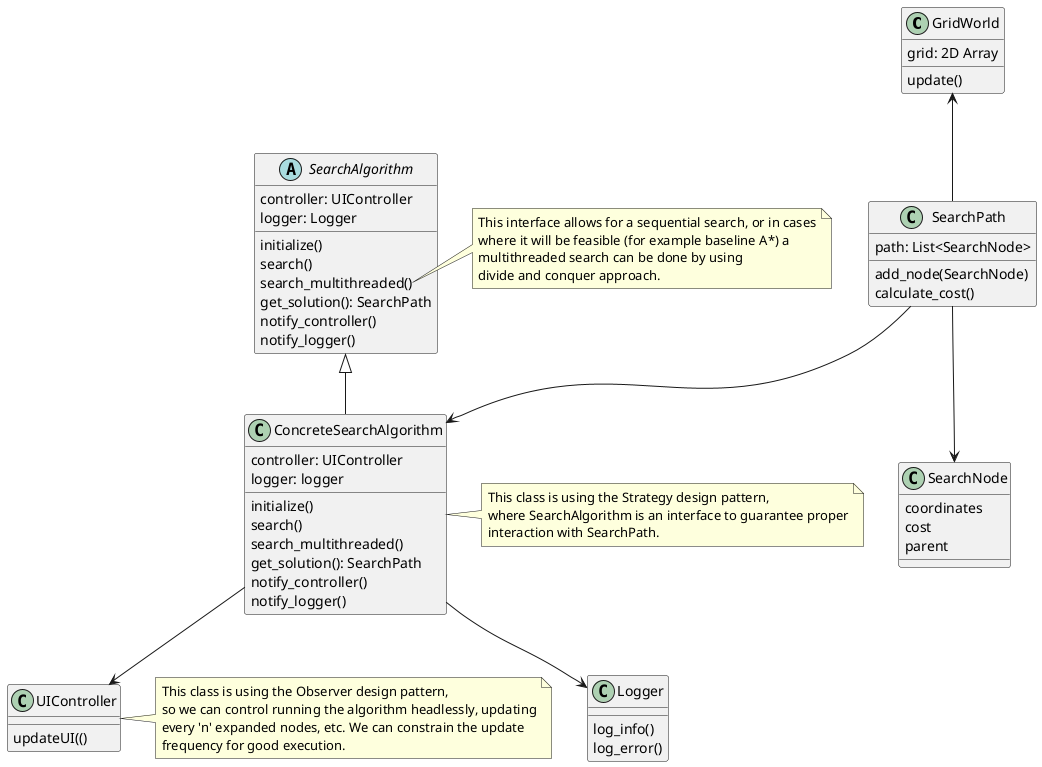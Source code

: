 @startuml

class GridWorld {
  grid: 2D Array
  update()
}

class SearchPath {
  path: List<SearchNode>
  add_node(SearchNode)
  calculate_cost()
}

class SearchNode {
  coordinates
  cost
  parent
}

class Logger {
  log_info()
  log_error()
}

class UIController {
  updateUI(()
}

abstract class SearchAlgorithm {
  controller: UIController
  logger: Logger
  initialize()
  search()
  search_multithreaded()
  get_solution(): SearchPath
  notify_controller()
  notify_logger()
}

class ConcreteSearchAlgorithm {
  controller: UIController
  logger: logger
  initialize()
  search()
  search_multithreaded()
  get_solution(): SearchPath
  notify_controller()
  notify_logger()
}

SearchAlgorithm <|-- ConcreteSearchAlgorithm
GridWorld <-- SearchPath
SearchPath --> ConcreteSearchAlgorithm
ConcreteSearchAlgorithm --> UIController
ConcreteSearchAlgorithm --> Logger
SearchPath --> SearchNode

note right of ConcreteSearchAlgorithm
  This class is using the Strategy design pattern, 
  where SearchAlgorithm is an interface to guarantee proper
  interaction with SearchPath.
end note

note right of UIController
  This class is using the Observer design pattern, 
  so we can control running the algorithm headlessly, updating
  every 'n' expanded nodes, etc. We can constrain the update
  frequency for good execution.
end note

note right of SearchAlgorithm::search_multithreaded
  This interface allows for a sequential search, or in cases
  where it will be feasible (for example baseline A*) a
  multithreaded search can be done by using
  divide and conquer approach.
end note

@enduml

